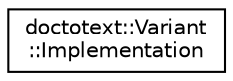 digraph "类继承关系图"
{
  edge [fontname="Helvetica",fontsize="10",labelfontname="Helvetica",labelfontsize="10"];
  node [fontname="Helvetica",fontsize="10",shape=record];
  rankdir="LR";
  Node0 [label="doctotext::Variant\l::Implementation",height=0.2,width=0.4,color="black", fillcolor="white", style="filled",URL="$struct_variant_1_1_implementation.html"];
}
